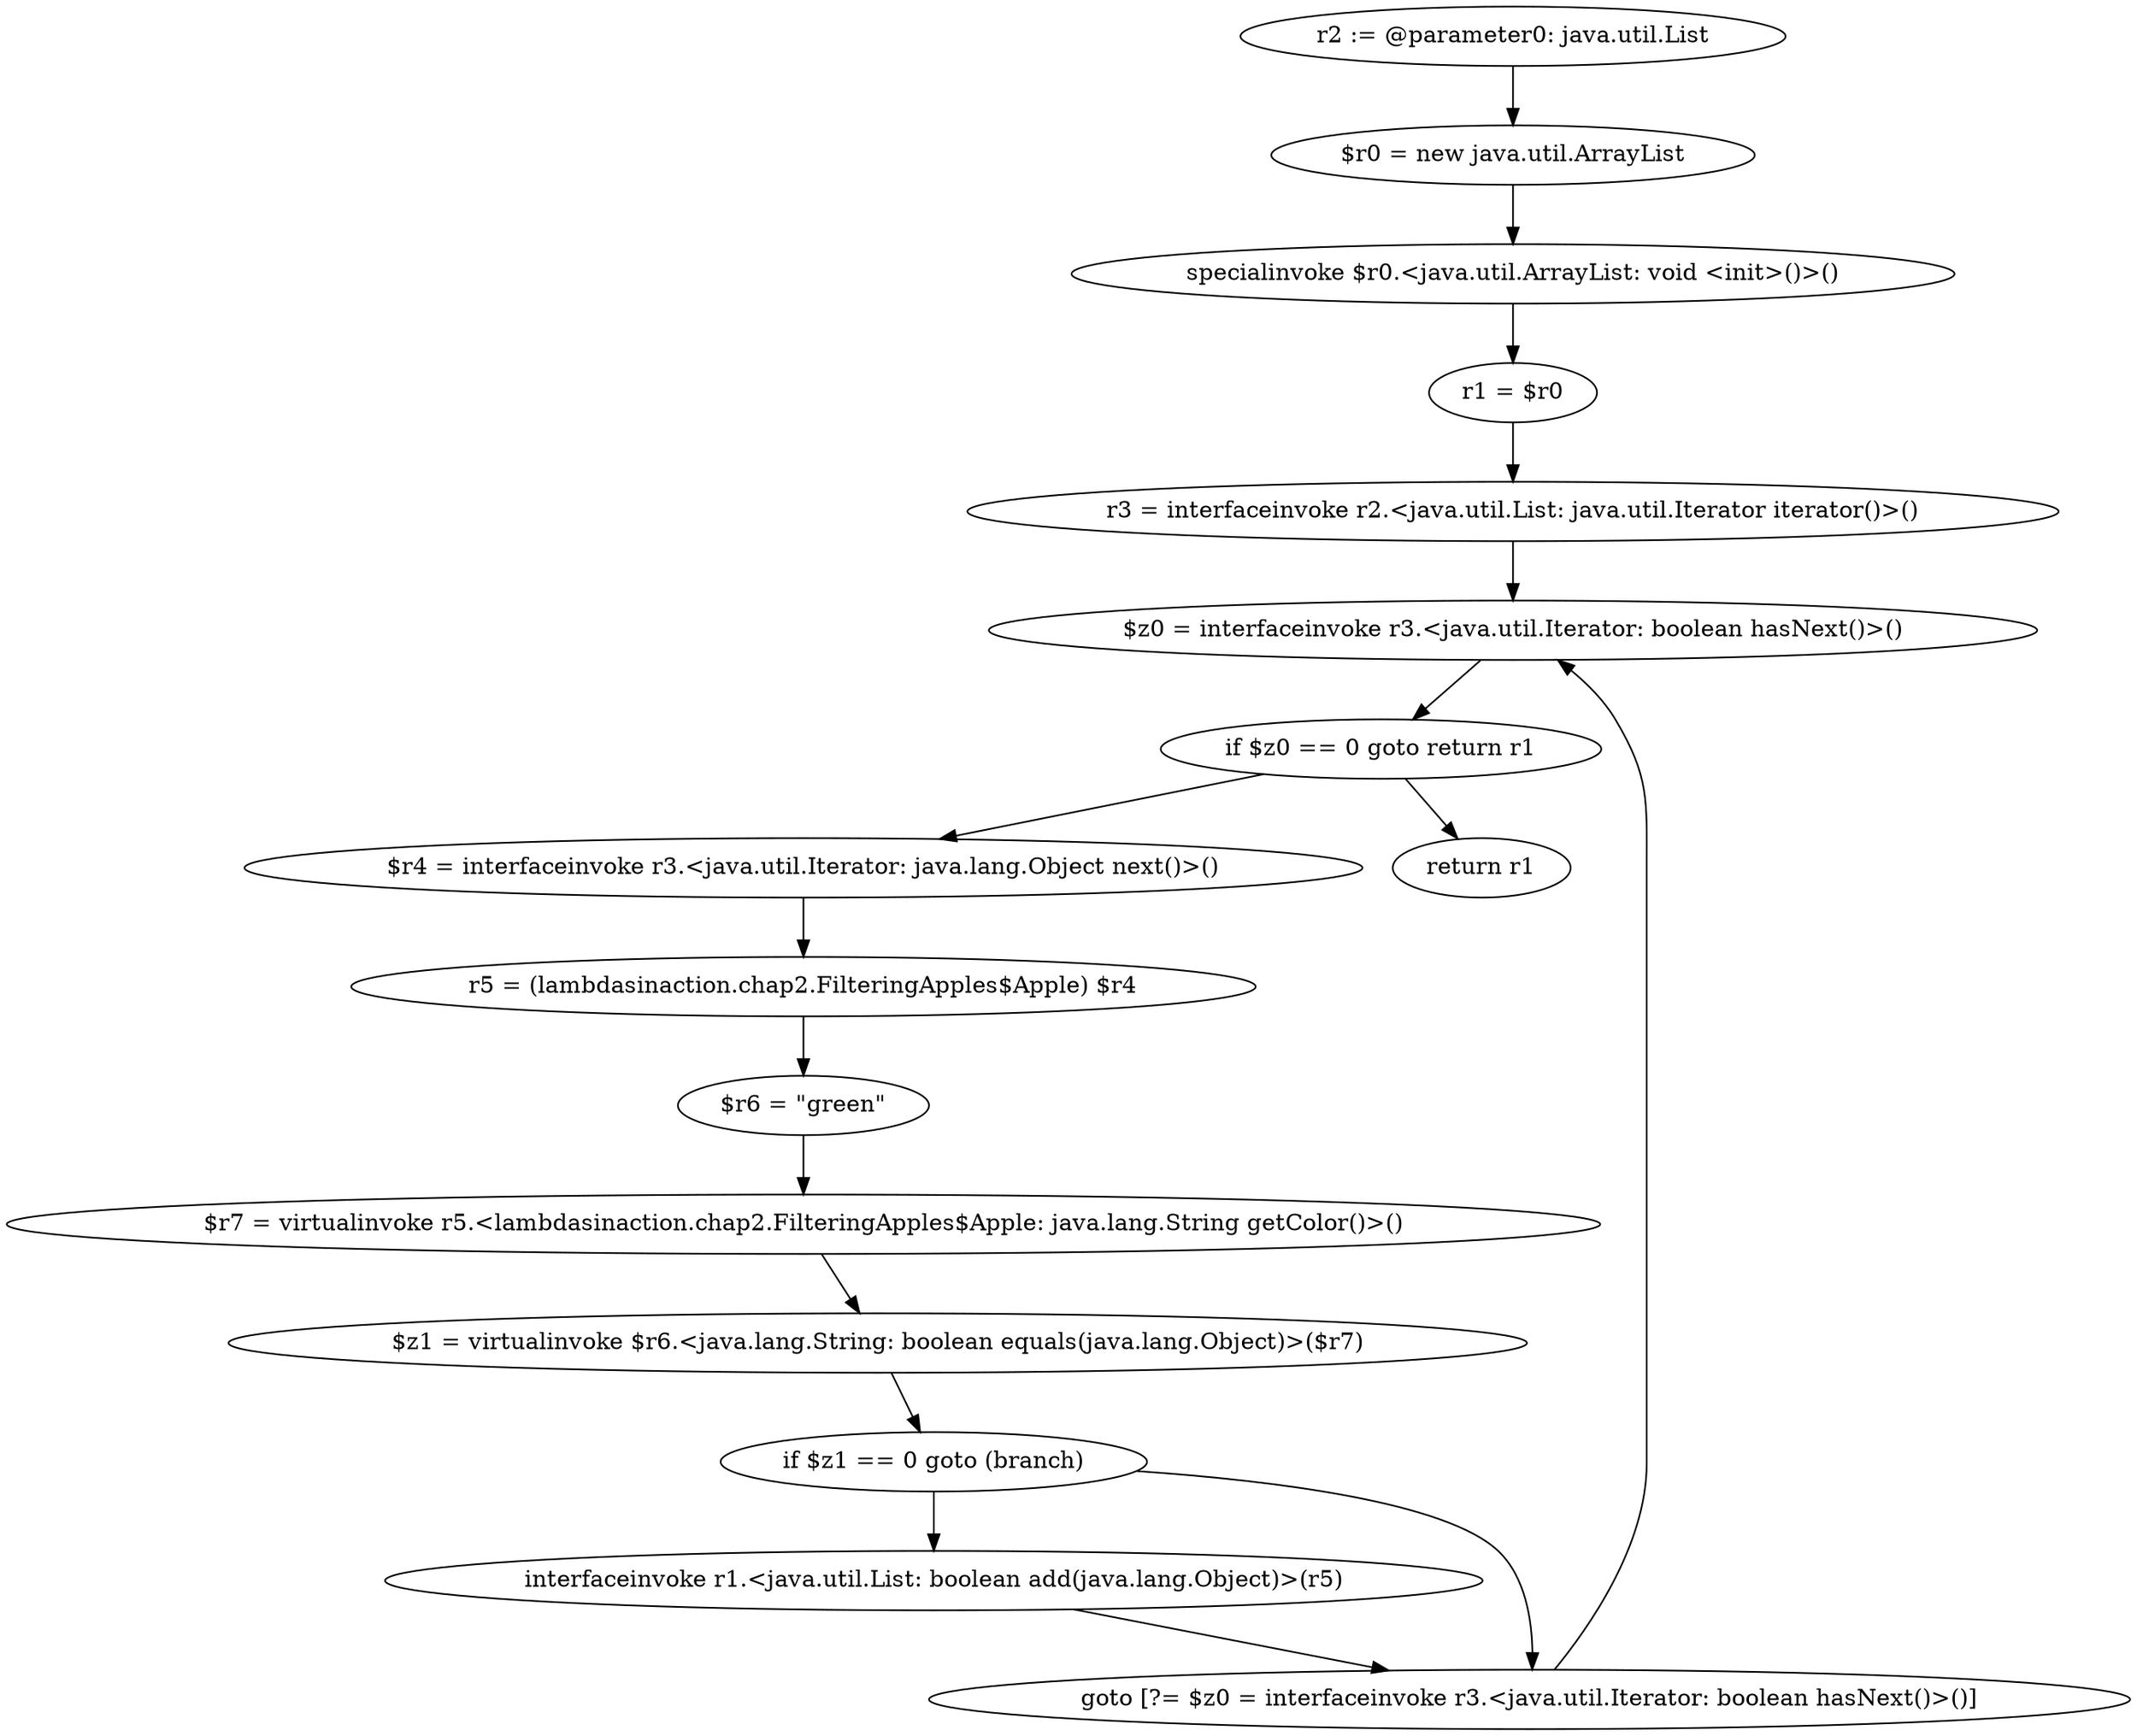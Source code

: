 digraph "unitGraph" {
    "r2 := @parameter0: java.util.List"
    "$r0 = new java.util.ArrayList"
    "specialinvoke $r0.<java.util.ArrayList: void <init>()>()"
    "r1 = $r0"
    "r3 = interfaceinvoke r2.<java.util.List: java.util.Iterator iterator()>()"
    "$z0 = interfaceinvoke r3.<java.util.Iterator: boolean hasNext()>()"
    "if $z0 == 0 goto return r1"
    "$r4 = interfaceinvoke r3.<java.util.Iterator: java.lang.Object next()>()"
    "r5 = (lambdasinaction.chap2.FilteringApples$Apple) $r4"
    "$r6 = \"green\""
    "$r7 = virtualinvoke r5.<lambdasinaction.chap2.FilteringApples$Apple: java.lang.String getColor()>()"
    "$z1 = virtualinvoke $r6.<java.lang.String: boolean equals(java.lang.Object)>($r7)"
    "if $z1 == 0 goto (branch)"
    "interfaceinvoke r1.<java.util.List: boolean add(java.lang.Object)>(r5)"
    "goto [?= $z0 = interfaceinvoke r3.<java.util.Iterator: boolean hasNext()>()]"
    "return r1"
    "r2 := @parameter0: java.util.List"->"$r0 = new java.util.ArrayList";
    "$r0 = new java.util.ArrayList"->"specialinvoke $r0.<java.util.ArrayList: void <init>()>()";
    "specialinvoke $r0.<java.util.ArrayList: void <init>()>()"->"r1 = $r0";
    "r1 = $r0"->"r3 = interfaceinvoke r2.<java.util.List: java.util.Iterator iterator()>()";
    "r3 = interfaceinvoke r2.<java.util.List: java.util.Iterator iterator()>()"->"$z0 = interfaceinvoke r3.<java.util.Iterator: boolean hasNext()>()";
    "$z0 = interfaceinvoke r3.<java.util.Iterator: boolean hasNext()>()"->"if $z0 == 0 goto return r1";
    "if $z0 == 0 goto return r1"->"$r4 = interfaceinvoke r3.<java.util.Iterator: java.lang.Object next()>()";
    "if $z0 == 0 goto return r1"->"return r1";
    "$r4 = interfaceinvoke r3.<java.util.Iterator: java.lang.Object next()>()"->"r5 = (lambdasinaction.chap2.FilteringApples$Apple) $r4";
    "r5 = (lambdasinaction.chap2.FilteringApples$Apple) $r4"->"$r6 = \"green\"";
    "$r6 = \"green\""->"$r7 = virtualinvoke r5.<lambdasinaction.chap2.FilteringApples$Apple: java.lang.String getColor()>()";
    "$r7 = virtualinvoke r5.<lambdasinaction.chap2.FilteringApples$Apple: java.lang.String getColor()>()"->"$z1 = virtualinvoke $r6.<java.lang.String: boolean equals(java.lang.Object)>($r7)";
    "$z1 = virtualinvoke $r6.<java.lang.String: boolean equals(java.lang.Object)>($r7)"->"if $z1 == 0 goto (branch)";
    "if $z1 == 0 goto (branch)"->"interfaceinvoke r1.<java.util.List: boolean add(java.lang.Object)>(r5)";
    "if $z1 == 0 goto (branch)"->"goto [?= $z0 = interfaceinvoke r3.<java.util.Iterator: boolean hasNext()>()]";
    "interfaceinvoke r1.<java.util.List: boolean add(java.lang.Object)>(r5)"->"goto [?= $z0 = interfaceinvoke r3.<java.util.Iterator: boolean hasNext()>()]";
    "goto [?= $z0 = interfaceinvoke r3.<java.util.Iterator: boolean hasNext()>()]"->"$z0 = interfaceinvoke r3.<java.util.Iterator: boolean hasNext()>()";
}
